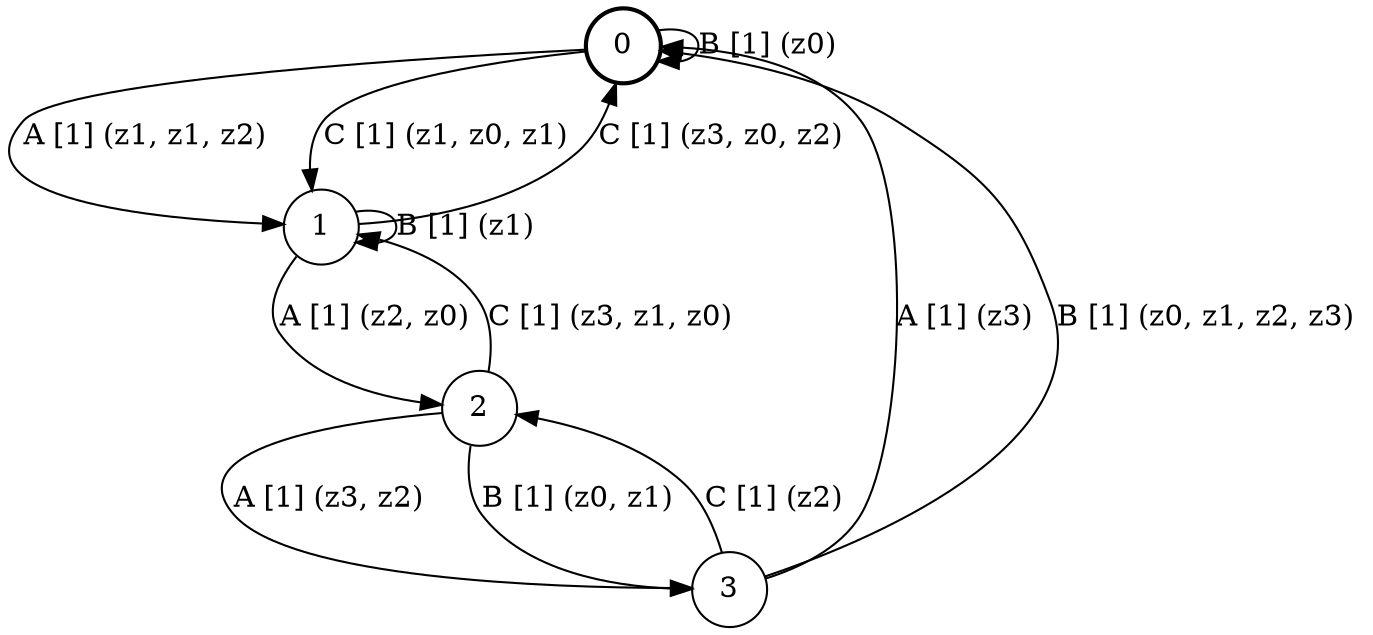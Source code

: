 # generated file, don't try to modify
# command: dot -Tpng <filename> > tree.png
digraph Automaton {
    node [shape = circle];
    0 [style = "bold"];
    0 -> 1 [label = "A [1] (z1, z1, z2) "];
    0 -> 0 [label = "B [1] (z0) "];
    0 -> 1 [label = "C [1] (z1, z0, z1) "];
    1 -> 2 [label = "A [1] (z2, z0) "];
    1 -> 1 [label = "B [1] (z1) "];
    1 -> 0 [label = "C [1] (z3, z0, z2) "];
    2 -> 3 [label = "A [1] (z3, z2) "];
    2 -> 3 [label = "B [1] (z0, z1) "];
    2 -> 1 [label = "C [1] (z3, z1, z0) "];
    3 -> 0 [label = "A [1] (z3) "];
    3 -> 0 [label = "B [1] (z0, z1, z2, z3) "];
    3 -> 2 [label = "C [1] (z2) "];
}
